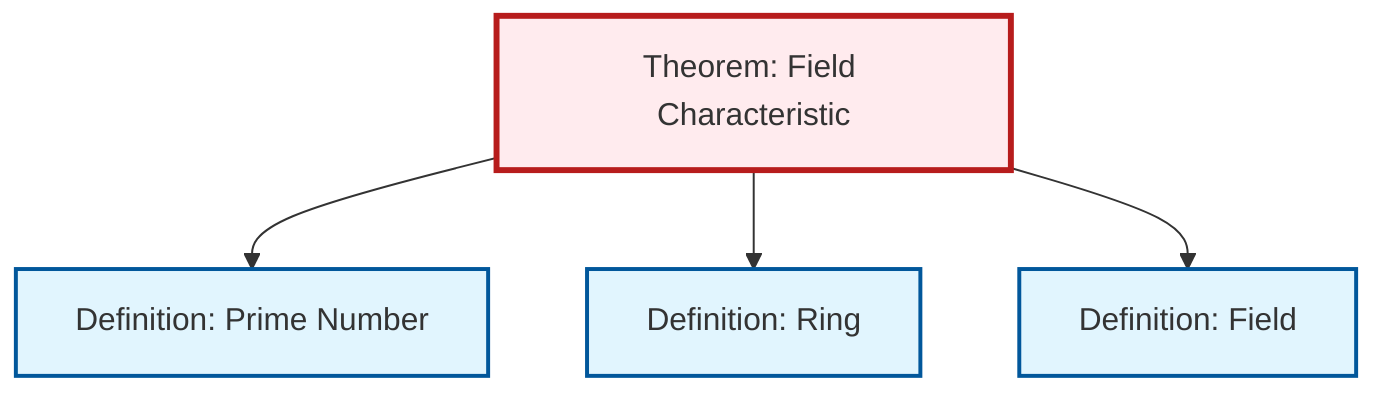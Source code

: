 graph TD
    classDef definition fill:#e1f5fe,stroke:#01579b,stroke-width:2px
    classDef theorem fill:#f3e5f5,stroke:#4a148c,stroke-width:2px
    classDef axiom fill:#fff3e0,stroke:#e65100,stroke-width:2px
    classDef example fill:#e8f5e9,stroke:#1b5e20,stroke-width:2px
    classDef current fill:#ffebee,stroke:#b71c1c,stroke-width:3px
    def-prime["Definition: Prime Number"]:::definition
    def-ring["Definition: Ring"]:::definition
    def-field["Definition: Field"]:::definition
    thm-field-characteristic["Theorem: Field Characteristic"]:::theorem
    thm-field-characteristic --> def-prime
    thm-field-characteristic --> def-ring
    thm-field-characteristic --> def-field
    class thm-field-characteristic current